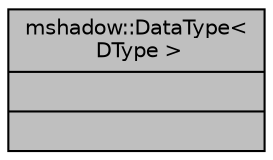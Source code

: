digraph "mshadow::DataType&lt; DType &gt;"
{
 // LATEX_PDF_SIZE
  edge [fontname="Helvetica",fontsize="10",labelfontname="Helvetica",labelfontsize="10"];
  node [fontname="Helvetica",fontsize="10",shape=record];
  Node1 [label="{mshadow::DataType\<\l DType \>\n||}",height=0.2,width=0.4,color="black", fillcolor="grey75", style="filled", fontcolor="black",tooltip=" "];
}
